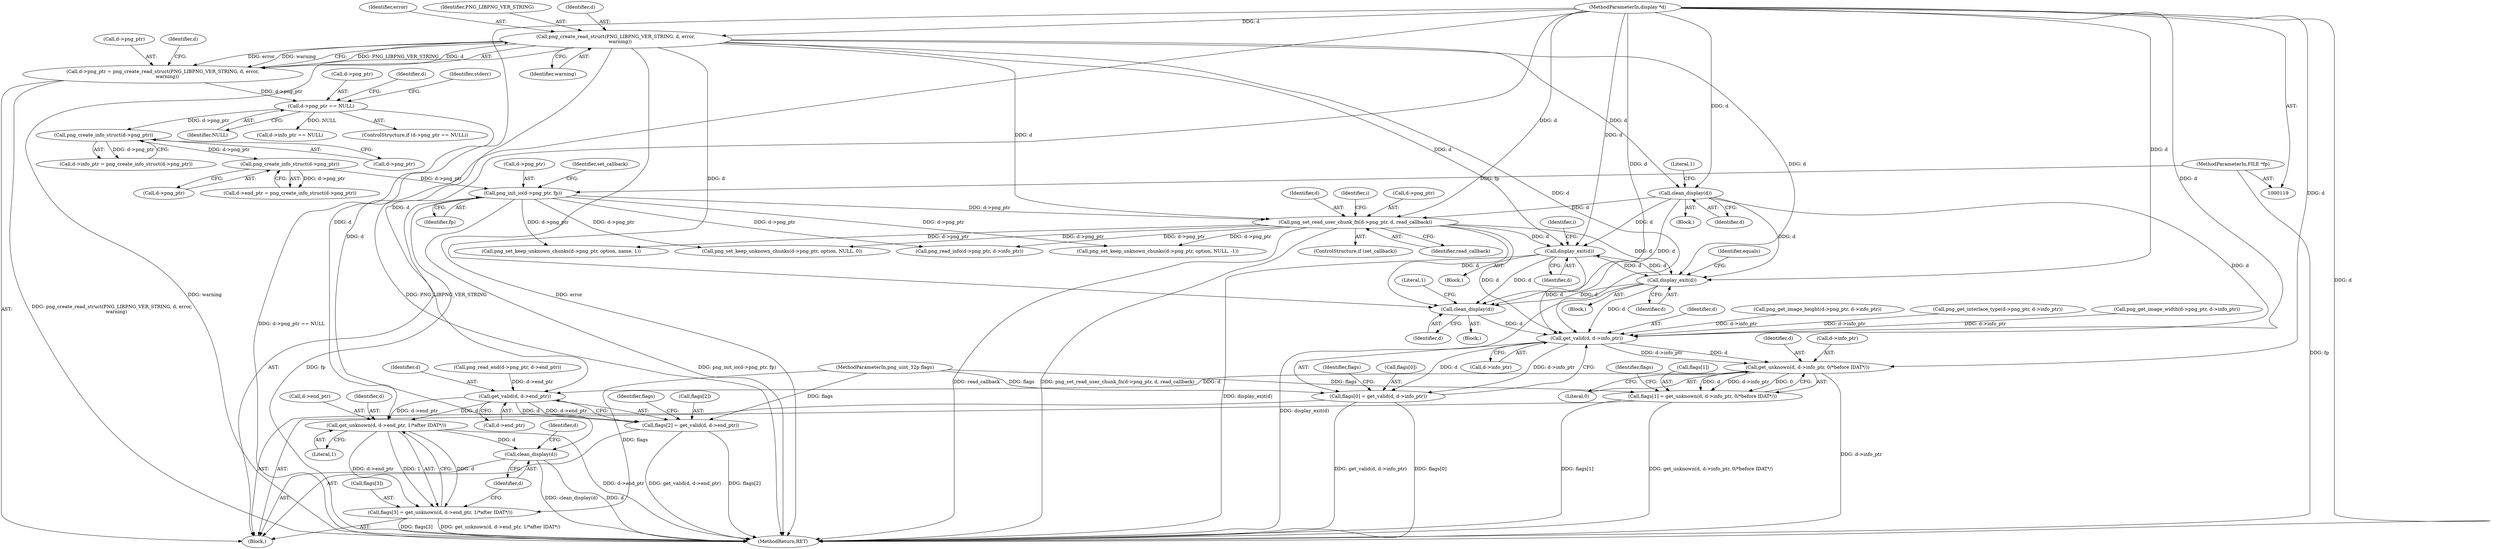 digraph "0_Android_9d4853418ab2f754c2b63e091c29c5529b8b86ca_32@pointer" {
"1000486" [label="(Call,clean_display(d))"];
"1000150" [label="(Call,png_create_read_struct(PNG_LIBPNG_VER_STRING, d, error,\n      warning))"];
"1000124" [label="(MethodParameterIn,display *d)"];
"1000448" [label="(Call,display_exit(d))"];
"1000211" [label="(Call,clean_display(d))"];
"1000315" [label="(Call,display_exit(d))"];
"1000222" [label="(Call,png_set_read_user_chunk_fn(d->png_ptr, d, read_callback))"];
"1000215" [label="(Call,png_init_io(d->png_ptr, fp))"];
"1000185" [label="(Call,png_create_info_struct(d->png_ptr))"];
"1000177" [label="(Call,png_create_info_struct(d->png_ptr))"];
"1000156" [label="(Call,d->png_ptr == NULL)"];
"1000146" [label="(Call,d->png_ptr = png_create_read_struct(PNG_LIBPNG_VER_STRING, d, error,\n      warning))"];
"1000120" [label="(MethodParameterIn,FILE *fp)"];
"1000597" [label="(Call,get_valid(d, d->info_ptr))"];
"1000593" [label="(Call,flags[0] = get_valid(d, d->info_ptr))"];
"1000606" [label="(Call,get_unknown(d, d->info_ptr, 0/*before IDAT*/))"];
"1000602" [label="(Call,flags[1] = get_unknown(d, d->info_ptr, 0/*before IDAT*/))"];
"1000627" [label="(Call,get_valid(d, d->end_ptr))"];
"1000623" [label="(Call,flags[2] = get_valid(d, d->end_ptr))"];
"1000636" [label="(Call,get_unknown(d, d->end_ptr, 1/*after IDAT*/))"];
"1000632" [label="(Call,flags[3] = get_unknown(d, d->end_ptr, 1/*after IDAT*/))"];
"1000642" [label="(Call,clean_display(d))"];
"1000219" [label="(Identifier,fp)"];
"1000489" [label="(Literal,1)"];
"1000604" [label="(Identifier,flags)"];
"1000221" [label="(Identifier,set_callback)"];
"1000643" [label="(Identifier,d)"];
"1000214" [label="(Literal,1)"];
"1000450" [label="(Call,png_read_info(d->png_ptr, d->info_ptr))"];
"1000397" [label="(Call,png_set_keep_unknown_chunks(d->png_ptr, option, NULL, -1))"];
"1000624" [label="(Call,flags[2])"];
"1000126" [label="(Block,)"];
"1000608" [label="(Call,d->info_ptr)"];
"1000598" [label="(Identifier,d)"];
"1000238" [label="(Block,)"];
"1000602" [label="(Call,flags[1] = get_unknown(d, d->info_ptr, 0/*before IDAT*/))"];
"1000627" [label="(Call,get_valid(d, d->end_ptr))"];
"1000648" [label="(MethodReturn,RET)"];
"1000178" [label="(Call,d->png_ptr)"];
"1000593" [label="(Call,flags[0] = get_valid(d, d->info_ptr))"];
"1000191" [label="(Call,d->info_ptr == NULL)"];
"1000226" [label="(Identifier,d)"];
"1000123" [label="(MethodParameterIn,png_uint_32p flags)"];
"1000614" [label="(Identifier,flags)"];
"1000315" [label="(Call,display_exit(d))"];
"1000177" [label="(Call,png_create_info_struct(d->png_ptr))"];
"1000212" [label="(Identifier,d)"];
"1000642" [label="(Call,clean_display(d))"];
"1000146" [label="(Call,d->png_ptr = png_create_read_struct(PNG_LIBPNG_VER_STRING, d, error,\n      warning))"];
"1000124" [label="(MethodParameterIn,display *d)"];
"1000220" [label="(ControlStructure,if (set_callback))"];
"1000237" [label="(Identifier,i)"];
"1000155" [label="(ControlStructure,if (d->png_ptr == NULL))"];
"1000158" [label="(Identifier,d)"];
"1000641" [label="(Literal,1)"];
"1000634" [label="(Identifier,flags)"];
"1000637" [label="(Identifier,d)"];
"1000120" [label="(MethodParameterIn,FILE *fp)"];
"1000157" [label="(Call,d->png_ptr)"];
"1000633" [label="(Call,flags[3])"];
"1000186" [label="(Call,d->png_ptr)"];
"1000302" [label="(Block,)"];
"1000636" [label="(Call,get_unknown(d, d->end_ptr, 1/*after IDAT*/))"];
"1000606" [label="(Call,get_unknown(d, d->info_ptr, 0/*before IDAT*/))"];
"1000156" [label="(Call,d->png_ptr == NULL)"];
"1000597" [label="(Call,get_valid(d, d->info_ptr))"];
"1000154" [label="(Identifier,warning)"];
"1000181" [label="(Call,d->end_ptr = png_create_info_struct(d->png_ptr))"];
"1000607" [label="(Identifier,d)"];
"1000153" [label="(Identifier,error)"];
"1000150" [label="(Call,png_create_read_struct(PNG_LIBPNG_VER_STRING, d, error,\n      warning))"];
"1000623" [label="(Call,flags[2] = get_valid(d, d->end_ptr))"];
"1000151" [label="(Identifier,PNG_LIBPNG_VER_STRING)"];
"1000449" [label="(Identifier,d)"];
"1000227" [label="(Identifier,read_callback)"];
"1000201" [label="(Block,)"];
"1000160" [label="(Identifier,NULL)"];
"1000628" [label="(Identifier,d)"];
"1000629" [label="(Call,d->end_ptr)"];
"1000638" [label="(Call,d->end_ptr)"];
"1000231" [label="(Identifier,i)"];
"1000487" [label="(Identifier,d)"];
"1000316" [label="(Identifier,d)"];
"1000223" [label="(Call,d->png_ptr)"];
"1000215" [label="(Call,png_init_io(d->png_ptr, fp))"];
"1000372" [label="(Call,png_set_keep_unknown_chunks(d->png_ptr, option, NULL, 0))"];
"1000185" [label="(Call,png_create_info_struct(d->png_ptr))"];
"1000147" [label="(Call,d->png_ptr)"];
"1000586" [label="(Call,png_read_end(d->png_ptr, d->end_ptr))"];
"1000222" [label="(Call,png_set_read_user_chunk_fn(d->png_ptr, d, read_callback))"];
"1000603" [label="(Call,flags[1])"];
"1000505" [label="(Call,png_get_image_height(d->png_ptr, d->info_ptr))"];
"1000211" [label="(Call,clean_display(d))"];
"1000175" [label="(Identifier,d)"];
"1000319" [label="(Identifier,equals)"];
"1000646" [label="(Identifier,d)"];
"1000458" [label="(Call,png_get_interlace_type(d->png_ptr, d->info_ptr))"];
"1000448" [label="(Call,display_exit(d))"];
"1000163" [label="(Identifier,stderr)"];
"1000173" [label="(Call,d->info_ptr = png_create_info_struct(d->png_ptr))"];
"1000594" [label="(Call,flags[0])"];
"1000216" [label="(Call,d->png_ptr)"];
"1000465" [label="(Block,)"];
"1000486" [label="(Call,clean_display(d))"];
"1000632" [label="(Call,flags[3] = get_unknown(d, d->end_ptr, 1/*after IDAT*/))"];
"1000599" [label="(Call,d->info_ptr)"];
"1000152" [label="(Identifier,d)"];
"1000520" [label="(Call,png_get_image_width(d->png_ptr, d->info_ptr))"];
"1000611" [label="(Literal,0)"];
"1000345" [label="(Call,png_set_keep_unknown_chunks(d->png_ptr, option, name, 1))"];
"1000486" -> "1000465"  [label="AST: "];
"1000486" -> "1000487"  [label="CFG: "];
"1000487" -> "1000486"  [label="AST: "];
"1000489" -> "1000486"  [label="CFG: "];
"1000150" -> "1000486"  [label="DDG: d"];
"1000448" -> "1000486"  [label="DDG: d"];
"1000211" -> "1000486"  [label="DDG: d"];
"1000315" -> "1000486"  [label="DDG: d"];
"1000222" -> "1000486"  [label="DDG: d"];
"1000124" -> "1000486"  [label="DDG: d"];
"1000486" -> "1000597"  [label="DDG: d"];
"1000150" -> "1000146"  [label="AST: "];
"1000150" -> "1000154"  [label="CFG: "];
"1000151" -> "1000150"  [label="AST: "];
"1000152" -> "1000150"  [label="AST: "];
"1000153" -> "1000150"  [label="AST: "];
"1000154" -> "1000150"  [label="AST: "];
"1000146" -> "1000150"  [label="CFG: "];
"1000150" -> "1000648"  [label="DDG: PNG_LIBPNG_VER_STRING"];
"1000150" -> "1000648"  [label="DDG: error"];
"1000150" -> "1000648"  [label="DDG: warning"];
"1000150" -> "1000146"  [label="DDG: PNG_LIBPNG_VER_STRING"];
"1000150" -> "1000146"  [label="DDG: d"];
"1000150" -> "1000146"  [label="DDG: error"];
"1000150" -> "1000146"  [label="DDG: warning"];
"1000124" -> "1000150"  [label="DDG: d"];
"1000150" -> "1000211"  [label="DDG: d"];
"1000150" -> "1000222"  [label="DDG: d"];
"1000150" -> "1000315"  [label="DDG: d"];
"1000150" -> "1000448"  [label="DDG: d"];
"1000150" -> "1000597"  [label="DDG: d"];
"1000124" -> "1000119"  [label="AST: "];
"1000124" -> "1000648"  [label="DDG: d"];
"1000124" -> "1000211"  [label="DDG: d"];
"1000124" -> "1000222"  [label="DDG: d"];
"1000124" -> "1000315"  [label="DDG: d"];
"1000124" -> "1000448"  [label="DDG: d"];
"1000124" -> "1000597"  [label="DDG: d"];
"1000124" -> "1000606"  [label="DDG: d"];
"1000124" -> "1000627"  [label="DDG: d"];
"1000124" -> "1000636"  [label="DDG: d"];
"1000124" -> "1000642"  [label="DDG: d"];
"1000448" -> "1000238"  [label="AST: "];
"1000448" -> "1000449"  [label="CFG: "];
"1000449" -> "1000448"  [label="AST: "];
"1000237" -> "1000448"  [label="CFG: "];
"1000448" -> "1000648"  [label="DDG: display_exit(d)"];
"1000448" -> "1000315"  [label="DDG: d"];
"1000211" -> "1000448"  [label="DDG: d"];
"1000315" -> "1000448"  [label="DDG: d"];
"1000222" -> "1000448"  [label="DDG: d"];
"1000448" -> "1000597"  [label="DDG: d"];
"1000211" -> "1000201"  [label="AST: "];
"1000211" -> "1000212"  [label="CFG: "];
"1000212" -> "1000211"  [label="AST: "];
"1000214" -> "1000211"  [label="CFG: "];
"1000211" -> "1000222"  [label="DDG: d"];
"1000211" -> "1000315"  [label="DDG: d"];
"1000211" -> "1000597"  [label="DDG: d"];
"1000315" -> "1000302"  [label="AST: "];
"1000315" -> "1000316"  [label="CFG: "];
"1000316" -> "1000315"  [label="AST: "];
"1000319" -> "1000315"  [label="CFG: "];
"1000315" -> "1000648"  [label="DDG: display_exit(d)"];
"1000222" -> "1000315"  [label="DDG: d"];
"1000315" -> "1000597"  [label="DDG: d"];
"1000222" -> "1000220"  [label="AST: "];
"1000222" -> "1000227"  [label="CFG: "];
"1000223" -> "1000222"  [label="AST: "];
"1000226" -> "1000222"  [label="AST: "];
"1000227" -> "1000222"  [label="AST: "];
"1000231" -> "1000222"  [label="CFG: "];
"1000222" -> "1000648"  [label="DDG: read_callback"];
"1000222" -> "1000648"  [label="DDG: png_set_read_user_chunk_fn(d->png_ptr, d, read_callback)"];
"1000215" -> "1000222"  [label="DDG: d->png_ptr"];
"1000222" -> "1000345"  [label="DDG: d->png_ptr"];
"1000222" -> "1000372"  [label="DDG: d->png_ptr"];
"1000222" -> "1000397"  [label="DDG: d->png_ptr"];
"1000222" -> "1000450"  [label="DDG: d->png_ptr"];
"1000222" -> "1000597"  [label="DDG: d"];
"1000215" -> "1000126"  [label="AST: "];
"1000215" -> "1000219"  [label="CFG: "];
"1000216" -> "1000215"  [label="AST: "];
"1000219" -> "1000215"  [label="AST: "];
"1000221" -> "1000215"  [label="CFG: "];
"1000215" -> "1000648"  [label="DDG: fp"];
"1000215" -> "1000648"  [label="DDG: png_init_io(d->png_ptr, fp)"];
"1000185" -> "1000215"  [label="DDG: d->png_ptr"];
"1000120" -> "1000215"  [label="DDG: fp"];
"1000215" -> "1000345"  [label="DDG: d->png_ptr"];
"1000215" -> "1000372"  [label="DDG: d->png_ptr"];
"1000215" -> "1000397"  [label="DDG: d->png_ptr"];
"1000215" -> "1000450"  [label="DDG: d->png_ptr"];
"1000185" -> "1000181"  [label="AST: "];
"1000185" -> "1000186"  [label="CFG: "];
"1000186" -> "1000185"  [label="AST: "];
"1000181" -> "1000185"  [label="CFG: "];
"1000185" -> "1000181"  [label="DDG: d->png_ptr"];
"1000177" -> "1000185"  [label="DDG: d->png_ptr"];
"1000177" -> "1000173"  [label="AST: "];
"1000177" -> "1000178"  [label="CFG: "];
"1000178" -> "1000177"  [label="AST: "];
"1000173" -> "1000177"  [label="CFG: "];
"1000177" -> "1000173"  [label="DDG: d->png_ptr"];
"1000156" -> "1000177"  [label="DDG: d->png_ptr"];
"1000156" -> "1000155"  [label="AST: "];
"1000156" -> "1000160"  [label="CFG: "];
"1000157" -> "1000156"  [label="AST: "];
"1000160" -> "1000156"  [label="AST: "];
"1000163" -> "1000156"  [label="CFG: "];
"1000175" -> "1000156"  [label="CFG: "];
"1000156" -> "1000648"  [label="DDG: d->png_ptr == NULL"];
"1000146" -> "1000156"  [label="DDG: d->png_ptr"];
"1000156" -> "1000191"  [label="DDG: NULL"];
"1000146" -> "1000126"  [label="AST: "];
"1000147" -> "1000146"  [label="AST: "];
"1000158" -> "1000146"  [label="CFG: "];
"1000146" -> "1000648"  [label="DDG: png_create_read_struct(PNG_LIBPNG_VER_STRING, d, error,\n      warning)"];
"1000120" -> "1000119"  [label="AST: "];
"1000120" -> "1000648"  [label="DDG: fp"];
"1000597" -> "1000593"  [label="AST: "];
"1000597" -> "1000599"  [label="CFG: "];
"1000598" -> "1000597"  [label="AST: "];
"1000599" -> "1000597"  [label="AST: "];
"1000593" -> "1000597"  [label="CFG: "];
"1000597" -> "1000593"  [label="DDG: d"];
"1000597" -> "1000593"  [label="DDG: d->info_ptr"];
"1000458" -> "1000597"  [label="DDG: d->info_ptr"];
"1000505" -> "1000597"  [label="DDG: d->info_ptr"];
"1000520" -> "1000597"  [label="DDG: d->info_ptr"];
"1000597" -> "1000606"  [label="DDG: d"];
"1000597" -> "1000606"  [label="DDG: d->info_ptr"];
"1000593" -> "1000126"  [label="AST: "];
"1000594" -> "1000593"  [label="AST: "];
"1000604" -> "1000593"  [label="CFG: "];
"1000593" -> "1000648"  [label="DDG: get_valid(d, d->info_ptr)"];
"1000593" -> "1000648"  [label="DDG: flags[0]"];
"1000123" -> "1000593"  [label="DDG: flags"];
"1000606" -> "1000602"  [label="AST: "];
"1000606" -> "1000611"  [label="CFG: "];
"1000607" -> "1000606"  [label="AST: "];
"1000608" -> "1000606"  [label="AST: "];
"1000611" -> "1000606"  [label="AST: "];
"1000602" -> "1000606"  [label="CFG: "];
"1000606" -> "1000648"  [label="DDG: d->info_ptr"];
"1000606" -> "1000602"  [label="DDG: d"];
"1000606" -> "1000602"  [label="DDG: d->info_ptr"];
"1000606" -> "1000602"  [label="DDG: 0"];
"1000606" -> "1000627"  [label="DDG: d"];
"1000602" -> "1000126"  [label="AST: "];
"1000603" -> "1000602"  [label="AST: "];
"1000614" -> "1000602"  [label="CFG: "];
"1000602" -> "1000648"  [label="DDG: flags[1]"];
"1000602" -> "1000648"  [label="DDG: get_unknown(d, d->info_ptr, 0/*before IDAT*/)"];
"1000123" -> "1000602"  [label="DDG: flags"];
"1000627" -> "1000623"  [label="AST: "];
"1000627" -> "1000629"  [label="CFG: "];
"1000628" -> "1000627"  [label="AST: "];
"1000629" -> "1000627"  [label="AST: "];
"1000623" -> "1000627"  [label="CFG: "];
"1000627" -> "1000623"  [label="DDG: d"];
"1000627" -> "1000623"  [label="DDG: d->end_ptr"];
"1000586" -> "1000627"  [label="DDG: d->end_ptr"];
"1000627" -> "1000636"  [label="DDG: d"];
"1000627" -> "1000636"  [label="DDG: d->end_ptr"];
"1000623" -> "1000126"  [label="AST: "];
"1000624" -> "1000623"  [label="AST: "];
"1000634" -> "1000623"  [label="CFG: "];
"1000623" -> "1000648"  [label="DDG: get_valid(d, d->end_ptr)"];
"1000623" -> "1000648"  [label="DDG: flags[2]"];
"1000123" -> "1000623"  [label="DDG: flags"];
"1000636" -> "1000632"  [label="AST: "];
"1000636" -> "1000641"  [label="CFG: "];
"1000637" -> "1000636"  [label="AST: "];
"1000638" -> "1000636"  [label="AST: "];
"1000641" -> "1000636"  [label="AST: "];
"1000632" -> "1000636"  [label="CFG: "];
"1000636" -> "1000648"  [label="DDG: d->end_ptr"];
"1000636" -> "1000632"  [label="DDG: d"];
"1000636" -> "1000632"  [label="DDG: d->end_ptr"];
"1000636" -> "1000632"  [label="DDG: 1"];
"1000636" -> "1000642"  [label="DDG: d"];
"1000632" -> "1000126"  [label="AST: "];
"1000633" -> "1000632"  [label="AST: "];
"1000643" -> "1000632"  [label="CFG: "];
"1000632" -> "1000648"  [label="DDG: flags[3]"];
"1000632" -> "1000648"  [label="DDG: get_unknown(d, d->end_ptr, 1/*after IDAT*/)"];
"1000123" -> "1000632"  [label="DDG: flags"];
"1000642" -> "1000126"  [label="AST: "];
"1000642" -> "1000643"  [label="CFG: "];
"1000643" -> "1000642"  [label="AST: "];
"1000646" -> "1000642"  [label="CFG: "];
"1000642" -> "1000648"  [label="DDG: d"];
"1000642" -> "1000648"  [label="DDG: clean_display(d)"];
}
